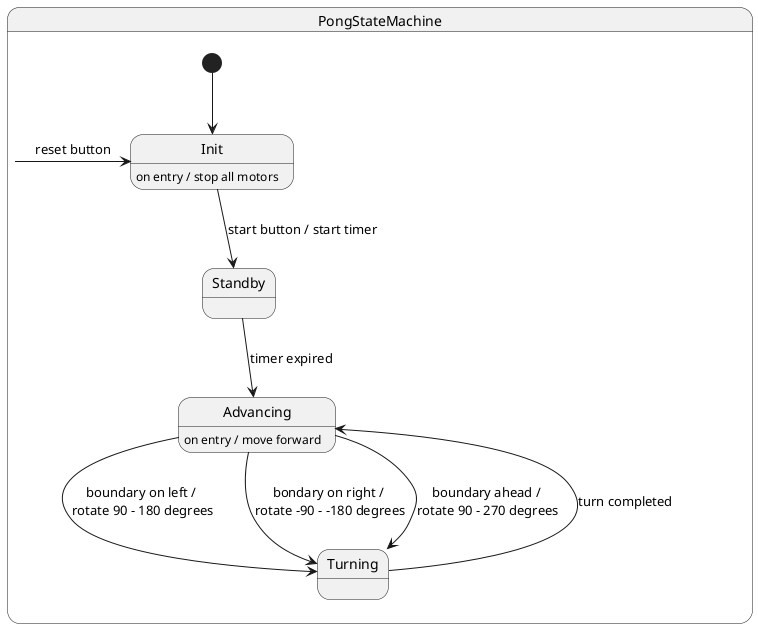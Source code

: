 @startuml
state PongStateMachine {
    [*] --> Init
    Init : on entry / stop all motors
    Init --> Standby : start button / start timer
    Standby --> Advancing : timer expired
    Advancing : on entry / move forward
    Advancing --> Turning : boundary on left / \nrotate 90 - 180 degrees
    Advancing --> Turning : bondary on right / \nrotate -90 - -180 degrees
    Advancing --> Turning : boundary ahead / \nrotate 90 - 270 degrees
    Turning --> Advancing : turn completed 
}
PongStateMachine -> Init : reset button
@enduml